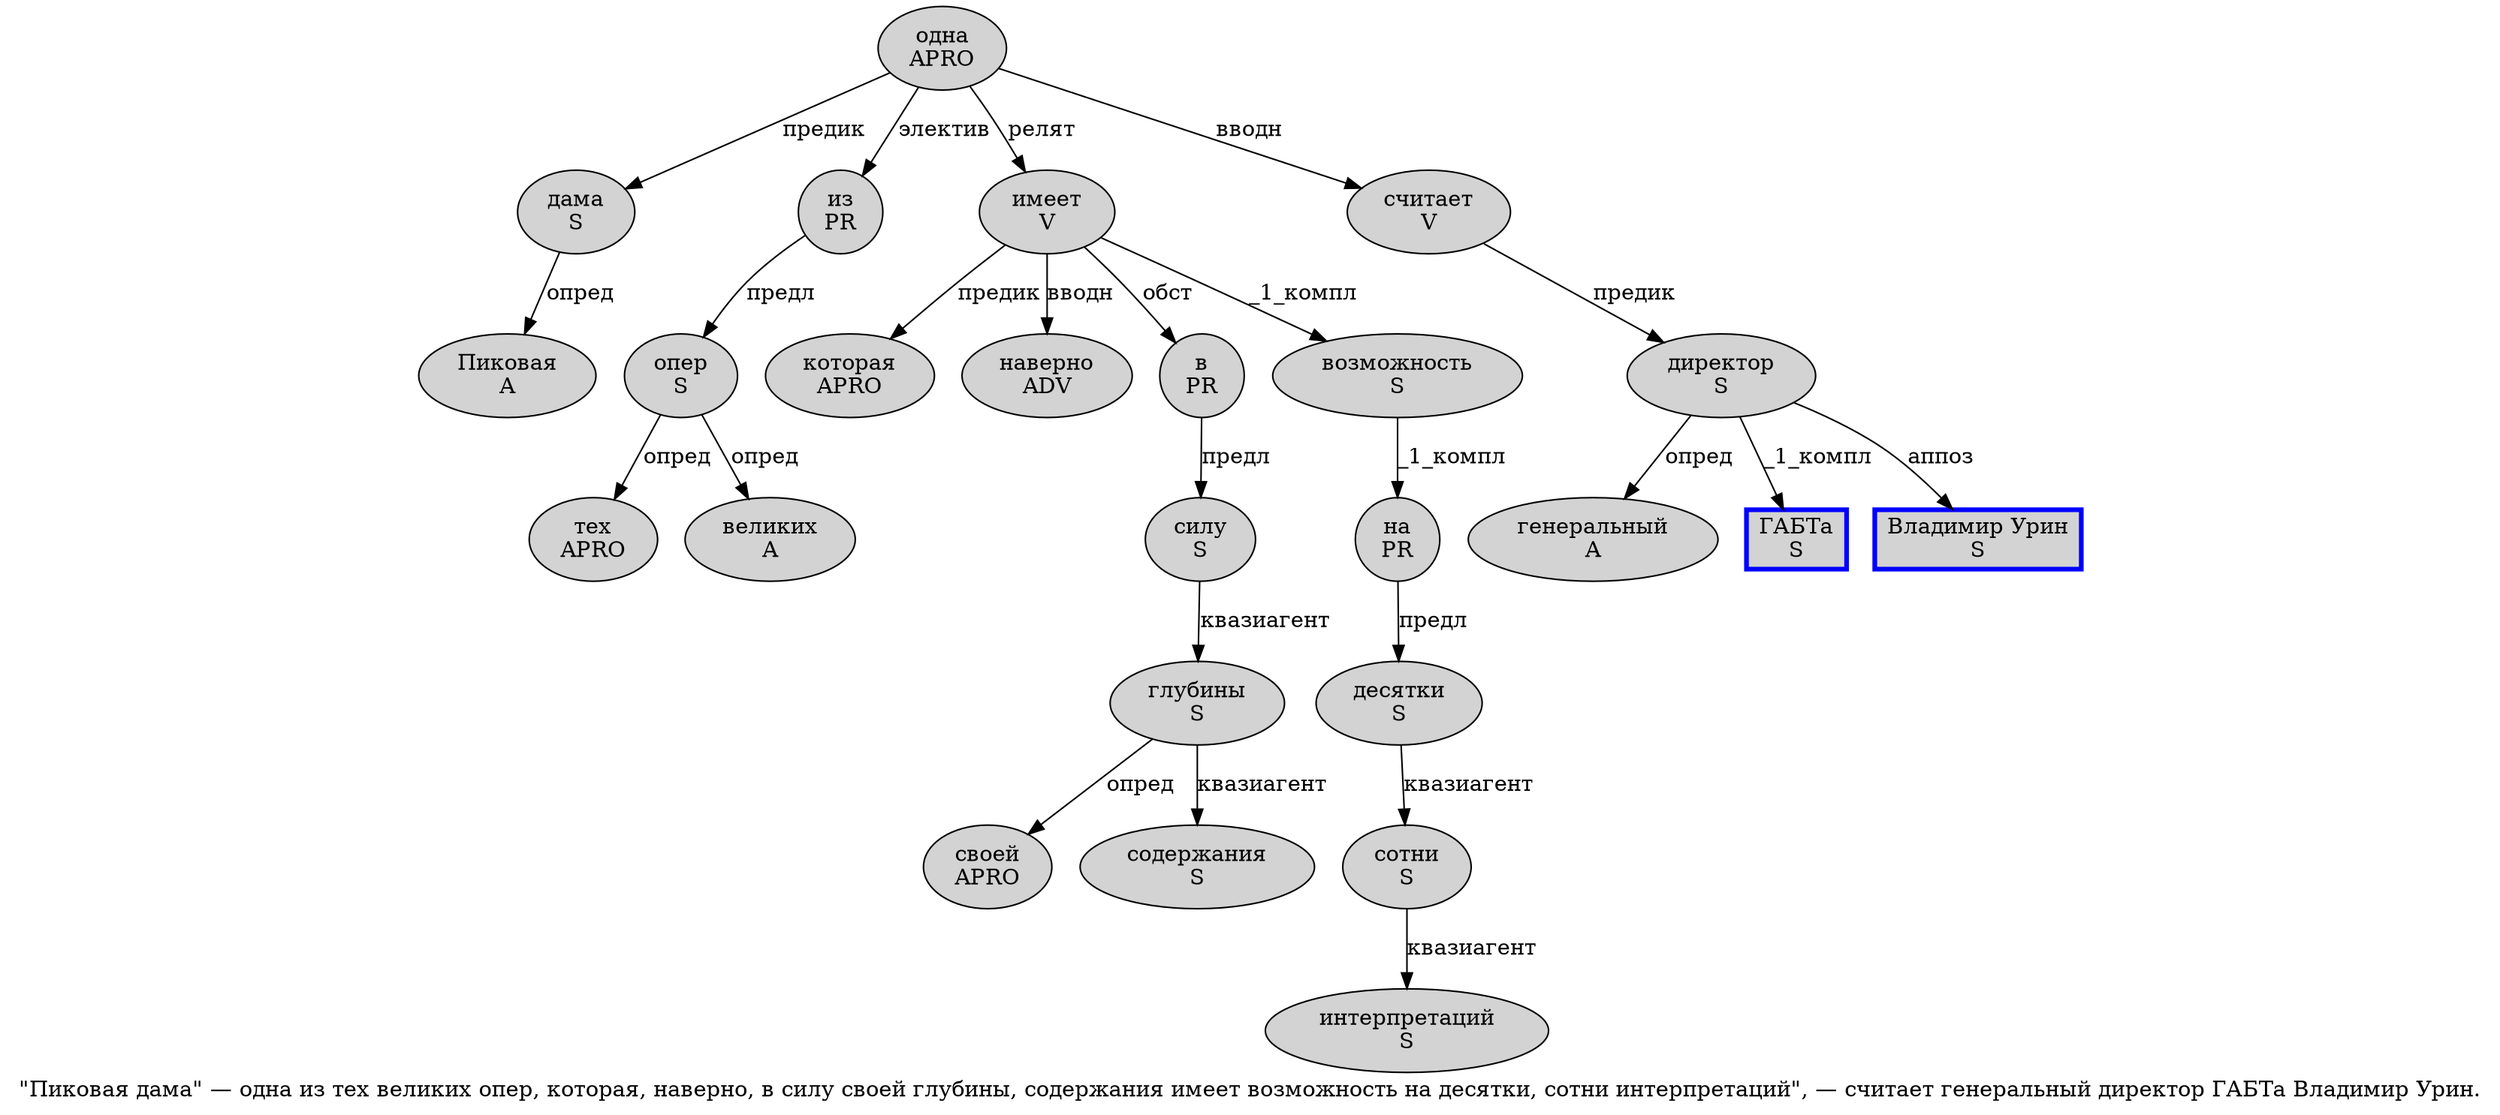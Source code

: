 digraph SENTENCE_839 {
	graph [label="\"Пиковая дама\" — одна из тех великих опер, которая, наверно, в силу своей глубины, содержания имеет возможность на десятки, сотни интерпретаций\", — считает генеральный директор ГАБТа Владимир Урин."]
	node [style=filled]
		1 [label="Пиковая
A" color="" fillcolor=lightgray penwidth=1 shape=ellipse]
		2 [label="дама
S" color="" fillcolor=lightgray penwidth=1 shape=ellipse]
		5 [label="одна
APRO" color="" fillcolor=lightgray penwidth=1 shape=ellipse]
		6 [label="из
PR" color="" fillcolor=lightgray penwidth=1 shape=ellipse]
		7 [label="тех
APRO" color="" fillcolor=lightgray penwidth=1 shape=ellipse]
		8 [label="великих
A" color="" fillcolor=lightgray penwidth=1 shape=ellipse]
		9 [label="опер
S" color="" fillcolor=lightgray penwidth=1 shape=ellipse]
		11 [label="которая
APRO" color="" fillcolor=lightgray penwidth=1 shape=ellipse]
		13 [label="наверно
ADV" color="" fillcolor=lightgray penwidth=1 shape=ellipse]
		15 [label="в
PR" color="" fillcolor=lightgray penwidth=1 shape=ellipse]
		16 [label="силу
S" color="" fillcolor=lightgray penwidth=1 shape=ellipse]
		17 [label="своей
APRO" color="" fillcolor=lightgray penwidth=1 shape=ellipse]
		18 [label="глубины
S" color="" fillcolor=lightgray penwidth=1 shape=ellipse]
		20 [label="содержания
S" color="" fillcolor=lightgray penwidth=1 shape=ellipse]
		21 [label="имеет
V" color="" fillcolor=lightgray penwidth=1 shape=ellipse]
		22 [label="возможность
S" color="" fillcolor=lightgray penwidth=1 shape=ellipse]
		23 [label="на
PR" color="" fillcolor=lightgray penwidth=1 shape=ellipse]
		24 [label="десятки
S" color="" fillcolor=lightgray penwidth=1 shape=ellipse]
		26 [label="сотни
S" color="" fillcolor=lightgray penwidth=1 shape=ellipse]
		27 [label="интерпретаций
S" color="" fillcolor=lightgray penwidth=1 shape=ellipse]
		31 [label="считает
V" color="" fillcolor=lightgray penwidth=1 shape=ellipse]
		32 [label="генеральный
A" color="" fillcolor=lightgray penwidth=1 shape=ellipse]
		33 [label="директор
S" color="" fillcolor=lightgray penwidth=1 shape=ellipse]
		34 [label="ГАБТа
S" color=blue fillcolor=lightgray penwidth=3 shape=box]
		35 [label="Владимир Урин
S" color=blue fillcolor=lightgray penwidth=3 shape=box]
			22 -> 23 [label="_1_компл"]
			21 -> 11 [label="предик"]
			21 -> 13 [label="вводн"]
			21 -> 15 [label="обст"]
			21 -> 22 [label="_1_компл"]
			9 -> 7 [label="опред"]
			9 -> 8 [label="опред"]
			6 -> 9 [label="предл"]
			5 -> 2 [label="предик"]
			5 -> 6 [label="электив"]
			5 -> 21 [label="релят"]
			5 -> 31 [label="вводн"]
			24 -> 26 [label="квазиагент"]
			18 -> 17 [label="опред"]
			18 -> 20 [label="квазиагент"]
			2 -> 1 [label="опред"]
			23 -> 24 [label="предл"]
			33 -> 32 [label="опред"]
			33 -> 34 [label="_1_компл"]
			33 -> 35 [label="аппоз"]
			16 -> 18 [label="квазиагент"]
			26 -> 27 [label="квазиагент"]
			31 -> 33 [label="предик"]
			15 -> 16 [label="предл"]
}